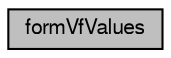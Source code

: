 digraph G
{
  bgcolor="transparent";
  edge [fontname="FreeSans",fontsize="10",labelfontname="FreeSans",labelfontsize="10"];
  node [fontname="FreeSans",fontsize="10",shape=record];
  rankdir=LR;
  Node1 [label="formVfValues",height=0.2,width=0.4,color="black", fillcolor="grey75", style="filled" fontcolor="black"];
}
